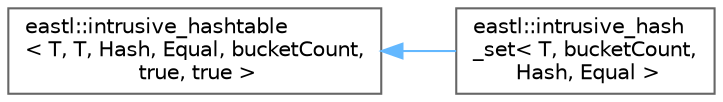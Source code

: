 digraph "类继承关系图"
{
 // LATEX_PDF_SIZE
  bgcolor="transparent";
  edge [fontname=Helvetica,fontsize=10,labelfontname=Helvetica,labelfontsize=10];
  node [fontname=Helvetica,fontsize=10,shape=box,height=0.2,width=0.4];
  rankdir="LR";
  Node0 [id="Node000000",label="eastl::intrusive_hashtable\l\< T, T, Hash, Equal, bucketCount,\l true, true \>",height=0.2,width=0.4,color="grey40", fillcolor="white", style="filled",URL="$classeastl_1_1intrusive__hashtable.html",tooltip=" "];
  Node0 -> Node1 [id="edge895_Node000000_Node000001",dir="back",color="steelblue1",style="solid",tooltip=" "];
  Node1 [id="Node000001",label="eastl::intrusive_hash\l_set\< T, bucketCount,\l Hash, Equal \>",height=0.2,width=0.4,color="grey40", fillcolor="white", style="filled",URL="$classeastl_1_1intrusive__hash__set.html",tooltip=" "];
}
